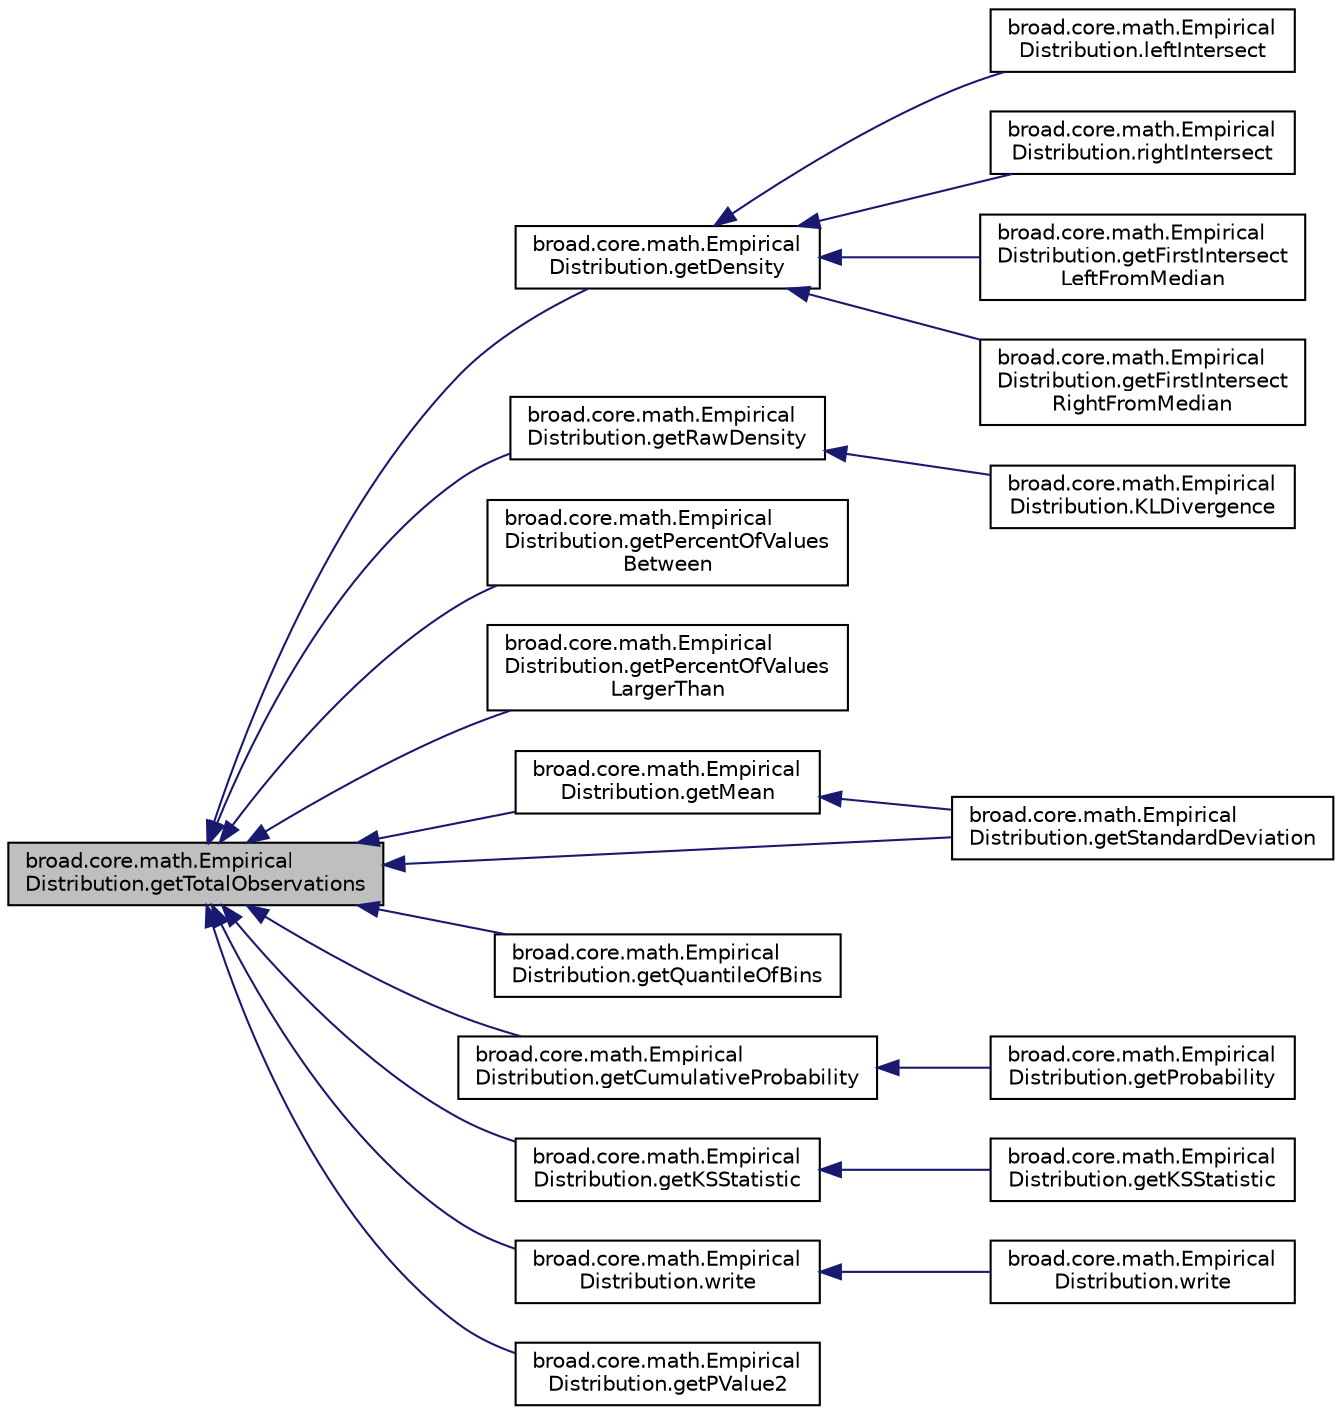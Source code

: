 digraph "broad.core.math.EmpiricalDistribution.getTotalObservations"
{
  edge [fontname="Helvetica",fontsize="10",labelfontname="Helvetica",labelfontsize="10"];
  node [fontname="Helvetica",fontsize="10",shape=record];
  rankdir="LR";
  Node1 [label="broad.core.math.Empirical\lDistribution.getTotalObservations",height=0.2,width=0.4,color="black", fillcolor="grey75", style="filled" fontcolor="black"];
  Node1 -> Node2 [dir="back",color="midnightblue",fontsize="10",style="solid",fontname="Helvetica"];
  Node2 [label="broad.core.math.Empirical\lDistribution.getDensity",height=0.2,width=0.4,color="black", fillcolor="white", style="filled",URL="$classbroad_1_1core_1_1math_1_1_empirical_distribution.html#af964172d81916b8a1ee2dbb6c2a2ff73"];
  Node2 -> Node3 [dir="back",color="midnightblue",fontsize="10",style="solid",fontname="Helvetica"];
  Node3 [label="broad.core.math.Empirical\lDistribution.leftIntersect",height=0.2,width=0.4,color="black", fillcolor="white", style="filled",URL="$classbroad_1_1core_1_1math_1_1_empirical_distribution.html#a75239f68d3a0a0a898b45aa4660ef49c"];
  Node2 -> Node4 [dir="back",color="midnightblue",fontsize="10",style="solid",fontname="Helvetica"];
  Node4 [label="broad.core.math.Empirical\lDistribution.rightIntersect",height=0.2,width=0.4,color="black", fillcolor="white", style="filled",URL="$classbroad_1_1core_1_1math_1_1_empirical_distribution.html#a419b58834015fd7dc510a92261fbf7ef"];
  Node2 -> Node5 [dir="back",color="midnightblue",fontsize="10",style="solid",fontname="Helvetica"];
  Node5 [label="broad.core.math.Empirical\lDistribution.getFirstIntersect\lLeftFromMedian",height=0.2,width=0.4,color="black", fillcolor="white", style="filled",URL="$classbroad_1_1core_1_1math_1_1_empirical_distribution.html#a3f2ef6d9169a542a9efa85d33b56f6d2"];
  Node2 -> Node6 [dir="back",color="midnightblue",fontsize="10",style="solid",fontname="Helvetica"];
  Node6 [label="broad.core.math.Empirical\lDistribution.getFirstIntersect\lRightFromMedian",height=0.2,width=0.4,color="black", fillcolor="white", style="filled",URL="$classbroad_1_1core_1_1math_1_1_empirical_distribution.html#ac8c6bfb7c1e20464cbf057b49a14d854"];
  Node1 -> Node7 [dir="back",color="midnightblue",fontsize="10",style="solid",fontname="Helvetica"];
  Node7 [label="broad.core.math.Empirical\lDistribution.getRawDensity",height=0.2,width=0.4,color="black", fillcolor="white", style="filled",URL="$classbroad_1_1core_1_1math_1_1_empirical_distribution.html#a2cf0c99f0309dbc67192ddaa70bdaa1d"];
  Node7 -> Node8 [dir="back",color="midnightblue",fontsize="10",style="solid",fontname="Helvetica"];
  Node8 [label="broad.core.math.Empirical\lDistribution.KLDivergence",height=0.2,width=0.4,color="black", fillcolor="white", style="filled",URL="$classbroad_1_1core_1_1math_1_1_empirical_distribution.html#a62b44a9083bcf30aaaa59f808df862d3"];
  Node1 -> Node9 [dir="back",color="midnightblue",fontsize="10",style="solid",fontname="Helvetica"];
  Node9 [label="broad.core.math.Empirical\lDistribution.getPercentOfValues\lBetween",height=0.2,width=0.4,color="black", fillcolor="white", style="filled",URL="$classbroad_1_1core_1_1math_1_1_empirical_distribution.html#a3c7586beedfa27952720655075a5e939"];
  Node1 -> Node10 [dir="back",color="midnightblue",fontsize="10",style="solid",fontname="Helvetica"];
  Node10 [label="broad.core.math.Empirical\lDistribution.getPercentOfValues\lLargerThan",height=0.2,width=0.4,color="black", fillcolor="white", style="filled",URL="$classbroad_1_1core_1_1math_1_1_empirical_distribution.html#a1b8be955520da05ba3b7a5074848fee2"];
  Node1 -> Node11 [dir="back",color="midnightblue",fontsize="10",style="solid",fontname="Helvetica"];
  Node11 [label="broad.core.math.Empirical\lDistribution.getMean",height=0.2,width=0.4,color="black", fillcolor="white", style="filled",URL="$classbroad_1_1core_1_1math_1_1_empirical_distribution.html#a095b4739b56efa19f731b64baa974b95"];
  Node11 -> Node12 [dir="back",color="midnightblue",fontsize="10",style="solid",fontname="Helvetica"];
  Node12 [label="broad.core.math.Empirical\lDistribution.getStandardDeviation",height=0.2,width=0.4,color="black", fillcolor="white", style="filled",URL="$classbroad_1_1core_1_1math_1_1_empirical_distribution.html#a0463b946ed45a8c92511ce684680e9bd"];
  Node1 -> Node12 [dir="back",color="midnightblue",fontsize="10",style="solid",fontname="Helvetica"];
  Node1 -> Node13 [dir="back",color="midnightblue",fontsize="10",style="solid",fontname="Helvetica"];
  Node13 [label="broad.core.math.Empirical\lDistribution.getQuantileOfBins",height=0.2,width=0.4,color="black", fillcolor="white", style="filled",URL="$classbroad_1_1core_1_1math_1_1_empirical_distribution.html#aff802bd0118bab3ce71b97ab04f2e604"];
  Node1 -> Node14 [dir="back",color="midnightblue",fontsize="10",style="solid",fontname="Helvetica"];
  Node14 [label="broad.core.math.Empirical\lDistribution.getCumulativeProbability",height=0.2,width=0.4,color="black", fillcolor="white", style="filled",URL="$classbroad_1_1core_1_1math_1_1_empirical_distribution.html#acaf3ac4a00eb20b5fa99729d6050c98b"];
  Node14 -> Node15 [dir="back",color="midnightblue",fontsize="10",style="solid",fontname="Helvetica"];
  Node15 [label="broad.core.math.Empirical\lDistribution.getProbability",height=0.2,width=0.4,color="black", fillcolor="white", style="filled",URL="$classbroad_1_1core_1_1math_1_1_empirical_distribution.html#a8ebca08775010dcd36c0d4dacd19fb90"];
  Node1 -> Node16 [dir="back",color="midnightblue",fontsize="10",style="solid",fontname="Helvetica"];
  Node16 [label="broad.core.math.Empirical\lDistribution.getKSStatistic",height=0.2,width=0.4,color="black", fillcolor="white", style="filled",URL="$classbroad_1_1core_1_1math_1_1_empirical_distribution.html#ac265c5a5ca84aebb7d37229cbb92df34"];
  Node16 -> Node17 [dir="back",color="midnightblue",fontsize="10",style="solid",fontname="Helvetica"];
  Node17 [label="broad.core.math.Empirical\lDistribution.getKSStatistic",height=0.2,width=0.4,color="black", fillcolor="white", style="filled",URL="$classbroad_1_1core_1_1math_1_1_empirical_distribution.html#a8af2c18c74eee6d28cd8e6778169260c"];
  Node1 -> Node18 [dir="back",color="midnightblue",fontsize="10",style="solid",fontname="Helvetica"];
  Node18 [label="broad.core.math.Empirical\lDistribution.write",height=0.2,width=0.4,color="black", fillcolor="white", style="filled",URL="$classbroad_1_1core_1_1math_1_1_empirical_distribution.html#a68ae43d0986450ccce8a24b921240841"];
  Node18 -> Node19 [dir="back",color="midnightblue",fontsize="10",style="solid",fontname="Helvetica"];
  Node19 [label="broad.core.math.Empirical\lDistribution.write",height=0.2,width=0.4,color="black", fillcolor="white", style="filled",URL="$classbroad_1_1core_1_1math_1_1_empirical_distribution.html#a52631cf27bd4ad09d9459c87ca0c1858"];
  Node1 -> Node20 [dir="back",color="midnightblue",fontsize="10",style="solid",fontname="Helvetica"];
  Node20 [label="broad.core.math.Empirical\lDistribution.getPValue2",height=0.2,width=0.4,color="black", fillcolor="white", style="filled",URL="$classbroad_1_1core_1_1math_1_1_empirical_distribution.html#ae214d3d72550b348d271bae4e790ab0c"];
}
